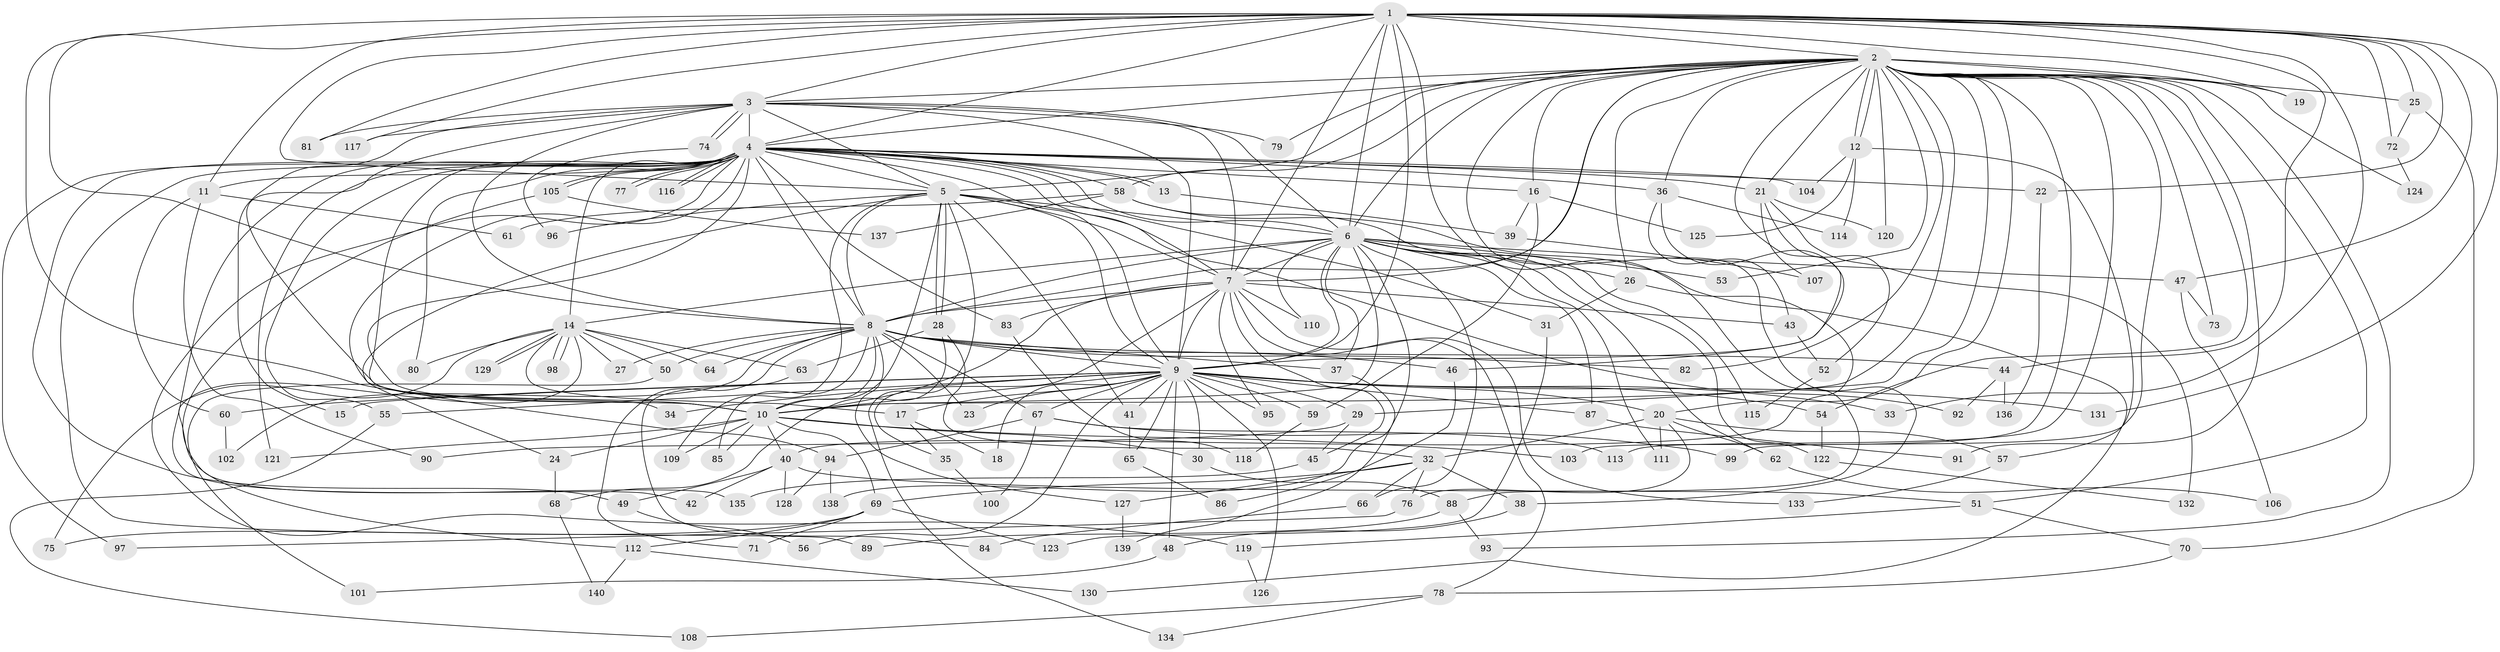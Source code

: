 // coarse degree distribution, {23: 0.017857142857142856, 4: 0.19642857142857142, 6: 0.10714285714285714, 3: 0.23214285714285715, 7: 0.03571428571428571, 11: 0.017857142857142856, 2: 0.05357142857142857, 10: 0.017857142857142856, 24: 0.017857142857142856, 17: 0.03571428571428571, 1: 0.07142857142857142, 12: 0.017857142857142856, 15: 0.05357142857142857, 5: 0.10714285714285714, 30: 0.017857142857142856}
// Generated by graph-tools (version 1.1) at 2025/36/03/04/25 23:36:25]
// undirected, 140 vertices, 305 edges
graph export_dot {
  node [color=gray90,style=filled];
  1;
  2;
  3;
  4;
  5;
  6;
  7;
  8;
  9;
  10;
  11;
  12;
  13;
  14;
  15;
  16;
  17;
  18;
  19;
  20;
  21;
  22;
  23;
  24;
  25;
  26;
  27;
  28;
  29;
  30;
  31;
  32;
  33;
  34;
  35;
  36;
  37;
  38;
  39;
  40;
  41;
  42;
  43;
  44;
  45;
  46;
  47;
  48;
  49;
  50;
  51;
  52;
  53;
  54;
  55;
  56;
  57;
  58;
  59;
  60;
  61;
  62;
  63;
  64;
  65;
  66;
  67;
  68;
  69;
  70;
  71;
  72;
  73;
  74;
  75;
  76;
  77;
  78;
  79;
  80;
  81;
  82;
  83;
  84;
  85;
  86;
  87;
  88;
  89;
  90;
  91;
  92;
  93;
  94;
  95;
  96;
  97;
  98;
  99;
  100;
  101;
  102;
  103;
  104;
  105;
  106;
  107;
  108;
  109;
  110;
  111;
  112;
  113;
  114;
  115;
  116;
  117;
  118;
  119;
  120;
  121;
  122;
  123;
  124;
  125;
  126;
  127;
  128;
  129;
  130;
  131;
  132;
  133;
  134;
  135;
  136;
  137;
  138;
  139;
  140;
  1 -- 2;
  1 -- 3;
  1 -- 4;
  1 -- 5;
  1 -- 6;
  1 -- 7;
  1 -- 8;
  1 -- 9;
  1 -- 10;
  1 -- 11;
  1 -- 19;
  1 -- 22;
  1 -- 25;
  1 -- 33;
  1 -- 44;
  1 -- 47;
  1 -- 72;
  1 -- 81;
  1 -- 88;
  1 -- 117;
  1 -- 131;
  2 -- 3;
  2 -- 4;
  2 -- 5;
  2 -- 6;
  2 -- 7;
  2 -- 8;
  2 -- 9;
  2 -- 10;
  2 -- 12;
  2 -- 12;
  2 -- 16;
  2 -- 19;
  2 -- 20;
  2 -- 21;
  2 -- 25;
  2 -- 26;
  2 -- 29;
  2 -- 36;
  2 -- 38;
  2 -- 51;
  2 -- 53;
  2 -- 54;
  2 -- 58;
  2 -- 73;
  2 -- 79;
  2 -- 82;
  2 -- 91;
  2 -- 93;
  2 -- 99;
  2 -- 103;
  2 -- 113;
  2 -- 120;
  2 -- 124;
  3 -- 4;
  3 -- 5;
  3 -- 6;
  3 -- 7;
  3 -- 8;
  3 -- 9;
  3 -- 10;
  3 -- 15;
  3 -- 74;
  3 -- 74;
  3 -- 79;
  3 -- 81;
  3 -- 117;
  4 -- 5;
  4 -- 6;
  4 -- 7;
  4 -- 8;
  4 -- 9;
  4 -- 10;
  4 -- 11;
  4 -- 13;
  4 -- 13;
  4 -- 14;
  4 -- 16;
  4 -- 21;
  4 -- 22;
  4 -- 31;
  4 -- 34;
  4 -- 36;
  4 -- 42;
  4 -- 49;
  4 -- 55;
  4 -- 58;
  4 -- 77;
  4 -- 77;
  4 -- 80;
  4 -- 83;
  4 -- 89;
  4 -- 94;
  4 -- 97;
  4 -- 104;
  4 -- 105;
  4 -- 105;
  4 -- 116;
  4 -- 116;
  4 -- 119;
  4 -- 121;
  5 -- 6;
  5 -- 7;
  5 -- 8;
  5 -- 9;
  5 -- 10;
  5 -- 24;
  5 -- 28;
  5 -- 28;
  5 -- 41;
  5 -- 92;
  5 -- 96;
  5 -- 109;
  5 -- 134;
  6 -- 7;
  6 -- 8;
  6 -- 9;
  6 -- 10;
  6 -- 14;
  6 -- 26;
  6 -- 37;
  6 -- 47;
  6 -- 53;
  6 -- 62;
  6 -- 66;
  6 -- 87;
  6 -- 110;
  6 -- 111;
  6 -- 122;
  6 -- 138;
  7 -- 8;
  7 -- 9;
  7 -- 10;
  7 -- 35;
  7 -- 43;
  7 -- 45;
  7 -- 78;
  7 -- 83;
  7 -- 95;
  7 -- 110;
  7 -- 133;
  8 -- 9;
  8 -- 10;
  8 -- 23;
  8 -- 27;
  8 -- 37;
  8 -- 44;
  8 -- 46;
  8 -- 50;
  8 -- 64;
  8 -- 67;
  8 -- 71;
  8 -- 82;
  8 -- 85;
  8 -- 102;
  8 -- 127;
  9 -- 10;
  9 -- 15;
  9 -- 17;
  9 -- 18;
  9 -- 20;
  9 -- 23;
  9 -- 29;
  9 -- 30;
  9 -- 33;
  9 -- 34;
  9 -- 41;
  9 -- 48;
  9 -- 54;
  9 -- 55;
  9 -- 56;
  9 -- 59;
  9 -- 60;
  9 -- 65;
  9 -- 67;
  9 -- 87;
  9 -- 95;
  9 -- 126;
  9 -- 131;
  10 -- 24;
  10 -- 30;
  10 -- 40;
  10 -- 69;
  10 -- 85;
  10 -- 103;
  10 -- 109;
  10 -- 121;
  11 -- 60;
  11 -- 61;
  11 -- 90;
  12 -- 57;
  12 -- 104;
  12 -- 114;
  12 -- 125;
  13 -- 39;
  14 -- 17;
  14 -- 27;
  14 -- 50;
  14 -- 63;
  14 -- 64;
  14 -- 75;
  14 -- 80;
  14 -- 98;
  14 -- 98;
  14 -- 112;
  14 -- 129;
  14 -- 129;
  16 -- 39;
  16 -- 59;
  16 -- 125;
  17 -- 18;
  17 -- 35;
  20 -- 32;
  20 -- 57;
  20 -- 62;
  20 -- 76;
  20 -- 111;
  21 -- 52;
  21 -- 107;
  21 -- 120;
  21 -- 132;
  22 -- 136;
  24 -- 68;
  25 -- 70;
  25 -- 72;
  26 -- 31;
  26 -- 40;
  28 -- 32;
  28 -- 63;
  28 -- 68;
  29 -- 45;
  29 -- 90;
  30 -- 88;
  31 -- 123;
  32 -- 38;
  32 -- 66;
  32 -- 69;
  32 -- 76;
  32 -- 127;
  35 -- 100;
  36 -- 43;
  36 -- 46;
  36 -- 114;
  37 -- 139;
  38 -- 48;
  39 -- 107;
  40 -- 42;
  40 -- 49;
  40 -- 51;
  40 -- 128;
  41 -- 65;
  43 -- 52;
  44 -- 92;
  44 -- 136;
  45 -- 135;
  46 -- 86;
  47 -- 73;
  47 -- 106;
  48 -- 101;
  49 -- 56;
  50 -- 101;
  51 -- 70;
  51 -- 119;
  52 -- 115;
  54 -- 122;
  55 -- 108;
  57 -- 133;
  58 -- 61;
  58 -- 115;
  58 -- 130;
  58 -- 137;
  59 -- 118;
  60 -- 102;
  62 -- 106;
  63 -- 84;
  65 -- 86;
  66 -- 84;
  67 -- 94;
  67 -- 99;
  67 -- 100;
  67 -- 113;
  68 -- 140;
  69 -- 71;
  69 -- 75;
  69 -- 112;
  69 -- 123;
  70 -- 78;
  72 -- 124;
  74 -- 96;
  76 -- 97;
  78 -- 108;
  78 -- 134;
  83 -- 118;
  87 -- 91;
  88 -- 89;
  88 -- 93;
  94 -- 128;
  94 -- 138;
  105 -- 135;
  105 -- 137;
  112 -- 130;
  112 -- 140;
  119 -- 126;
  122 -- 132;
  127 -- 139;
}
